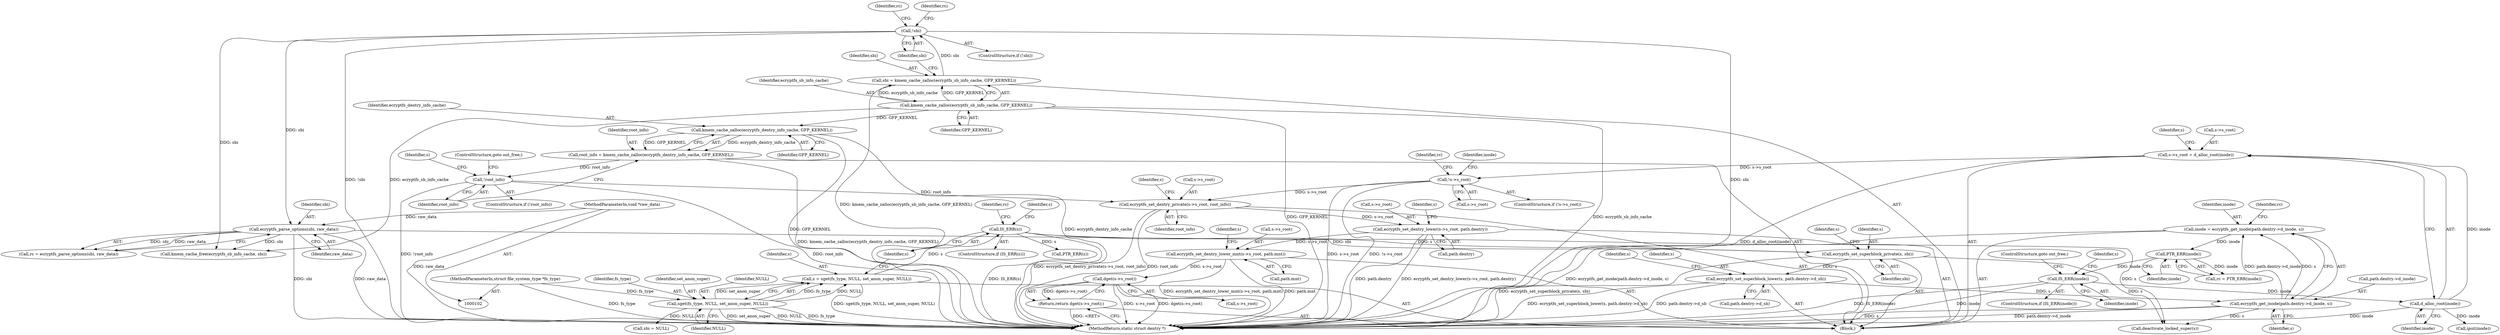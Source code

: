 digraph "1_linux_764355487ea220fdc2faf128d577d7f679b91f97@API" {
"1000327" [label="(Call,ecryptfs_set_dentry_lower(s->s_root, path.dentry))"];
"1000322" [label="(Call,ecryptfs_set_dentry_private(s->s_root, root_info))"];
"1000297" [label="(Call,!s->s_root)"];
"1000290" [label="(Call,s->s_root = d_alloc_root(inode))"];
"1000294" [label="(Call,d_alloc_root(inode))"];
"1000287" [label="(Call,IS_ERR(inode))"];
"1000284" [label="(Call,PTR_ERR(inode))"];
"1000273" [label="(Call,inode = ecryptfs_get_inode(path.dentry->d_inode, s))"];
"1000275" [label="(Call,ecryptfs_get_inode(path.dentry->d_inode, s))"];
"1000239" [label="(Call,ecryptfs_set_superblock_lower(s, path.dentry->d_sb))"];
"1000177" [label="(Call,ecryptfs_set_superblock_private(s, sbi))"];
"1000152" [label="(Call,IS_ERR(s))"];
"1000144" [label="(Call,s = sget(fs_type, NULL, set_anon_super, NULL))"];
"1000146" [label="(Call,sget(fs_type, NULL, set_anon_super, NULL))"];
"1000103" [label="(MethodParameterIn,struct file_system_type *fs_type)"];
"1000134" [label="(Call,ecryptfs_parse_options(sbi, raw_data))"];
"1000124" [label="(Call,!sbi)"];
"1000118" [label="(Call,sbi = kmem_cache_zalloc(ecryptfs_sb_info_cache, GFP_KERNEL))"];
"1000120" [label="(Call,kmem_cache_zalloc(ecryptfs_sb_info_cache, GFP_KERNEL))"];
"1000106" [label="(MethodParameterIn,void *raw_data)"];
"1000319" [label="(Call,!root_info)"];
"1000313" [label="(Call,root_info = kmem_cache_zalloc(ecryptfs_dentry_info_cache, GFP_KERNEL))"];
"1000315" [label="(Call,kmem_cache_zalloc(ecryptfs_dentry_info_cache, GFP_KERNEL))"];
"1000334" [label="(Call,ecryptfs_set_dentry_lower_mnt(s->s_root, path.mnt))"];
"1000347" [label="(Call,dget(s->s_root))"];
"1000346" [label="(Return,return dget(s->s_root);)"];
"1000177" [label="(Call,ecryptfs_set_superblock_private(s, sbi))"];
"1000316" [label="(Identifier,ecryptfs_dentry_info_cache)"];
"1000321" [label="(ControlStructure,goto out_free;)"];
"1000153" [label="(Identifier,s)"];
"1000295" [label="(Identifier,inode)"];
"1000326" [label="(Identifier,root_info)"];
"1000288" [label="(Identifier,inode)"];
"1000240" [label="(Identifier,s)"];
"1000318" [label="(ControlStructure,if (!root_info))"];
"1000285" [label="(Identifier,inode)"];
"1000281" [label="(Identifier,s)"];
"1000145" [label="(Identifier,s)"];
"1000147" [label="(Identifier,fs_type)"];
"1000118" [label="(Call,sbi = kmem_cache_zalloc(ecryptfs_sb_info_cache, GFP_KERNEL))"];
"1000320" [label="(Identifier,root_info)"];
"1000329" [label="(Identifier,s)"];
"1000135" [label="(Identifier,sbi)"];
"1000156" [label="(Identifier,rc)"];
"1000335" [label="(Call,s->s_root)"];
"1000241" [label="(Call,path.dentry->d_sb)"];
"1000151" [label="(ControlStructure,if (IS_ERR(s)))"];
"1000348" [label="(Call,s->s_root)"];
"1000303" [label="(Identifier,inode)"];
"1000299" [label="(Identifier,s)"];
"1000314" [label="(Identifier,root_info)"];
"1000347" [label="(Call,dget(s->s_root))"];
"1000322" [label="(Call,ecryptfs_set_dentry_private(s->s_root, root_info))"];
"1000317" [label="(Identifier,GFP_KERNEL)"];
"1000310" [label="(Identifier,rc)"];
"1000315" [label="(Call,kmem_cache_zalloc(ecryptfs_dentry_info_cache, GFP_KERNEL))"];
"1000324" [label="(Identifier,s)"];
"1000296" [label="(ControlStructure,if (!s->s_root))"];
"1000343" [label="(Identifier,s)"];
"1000338" [label="(Call,path.mnt)"];
"1000273" [label="(Call,inode = ecryptfs_get_inode(path.dentry->d_inode, s))"];
"1000346" [label="(Return,return dget(s->s_root);)"];
"1000128" [label="(Identifier,rc)"];
"1000182" [label="(Identifier,s)"];
"1000336" [label="(Identifier,s)"];
"1000323" [label="(Call,s->s_root)"];
"1000289" [label="(ControlStructure,goto out_free;)"];
"1000119" [label="(Identifier,sbi)"];
"1000284" [label="(Call,PTR_ERR(inode))"];
"1000152" [label="(Call,IS_ERR(s))"];
"1000106" [label="(MethodParameterIn,void *raw_data)"];
"1000292" [label="(Identifier,s)"];
"1000188" [label="(Call,sbi = NULL)"];
"1000302" [label="(Call,iput(inode))"];
"1000162" [label="(Identifier,s)"];
"1000283" [label="(Identifier,rc)"];
"1000367" [label="(Call,kmem_cache_free(ecryptfs_sb_info_cache, sbi))"];
"1000297" [label="(Call,!s->s_root)"];
"1000294" [label="(Call,d_alloc_root(inode))"];
"1000291" [label="(Call,s->s_root)"];
"1000276" [label="(Call,path.dentry->d_inode)"];
"1000146" [label="(Call,sget(fs_type, NULL, set_anon_super, NULL))"];
"1000150" [label="(Identifier,NULL)"];
"1000327" [label="(Call,ecryptfs_set_dentry_lower(s->s_root, path.dentry))"];
"1000121" [label="(Identifier,ecryptfs_sb_info_cache)"];
"1000149" [label="(Identifier,set_anon_super)"];
"1000120" [label="(Call,kmem_cache_zalloc(ecryptfs_sb_info_cache, GFP_KERNEL))"];
"1000157" [label="(Call,PTR_ERR(s))"];
"1000239" [label="(Call,ecryptfs_set_superblock_lower(s, path.dentry->d_sb))"];
"1000275" [label="(Call,ecryptfs_get_inode(path.dentry->d_inode, s))"];
"1000107" [label="(Block,)"];
"1000356" [label="(Call,deactivate_locked_super(s))"];
"1000282" [label="(Call,rc = PTR_ERR(inode))"];
"1000178" [label="(Identifier,s)"];
"1000290" [label="(Call,s->s_root = d_alloc_root(inode))"];
"1000373" [label="(MethodReturn,static struct dentry *)"];
"1000133" [label="(Identifier,rc)"];
"1000132" [label="(Call,rc = ecryptfs_parse_options(sbi, raw_data))"];
"1000334" [label="(Call,ecryptfs_set_dentry_lower_mnt(s->s_root, path.mnt))"];
"1000148" [label="(Identifier,NULL)"];
"1000328" [label="(Call,s->s_root)"];
"1000298" [label="(Call,s->s_root)"];
"1000313" [label="(Call,root_info = kmem_cache_zalloc(ecryptfs_dentry_info_cache, GFP_KERNEL))"];
"1000103" [label="(MethodParameterIn,struct file_system_type *fs_type)"];
"1000144" [label="(Call,s = sget(fs_type, NULL, set_anon_super, NULL))"];
"1000179" [label="(Identifier,sbi)"];
"1000319" [label="(Call,!root_info)"];
"1000125" [label="(Identifier,sbi)"];
"1000331" [label="(Call,path.dentry)"];
"1000274" [label="(Identifier,inode)"];
"1000123" [label="(ControlStructure,if (!sbi))"];
"1000287" [label="(Call,IS_ERR(inode))"];
"1000136" [label="(Identifier,raw_data)"];
"1000124" [label="(Call,!sbi)"];
"1000286" [label="(ControlStructure,if (IS_ERR(inode)))"];
"1000248" [label="(Identifier,s)"];
"1000122" [label="(Identifier,GFP_KERNEL)"];
"1000134" [label="(Call,ecryptfs_parse_options(sbi, raw_data))"];
"1000327" -> "1000107"  [label="AST: "];
"1000327" -> "1000331"  [label="CFG: "];
"1000328" -> "1000327"  [label="AST: "];
"1000331" -> "1000327"  [label="AST: "];
"1000336" -> "1000327"  [label="CFG: "];
"1000327" -> "1000373"  [label="DDG: path.dentry"];
"1000327" -> "1000373"  [label="DDG: ecryptfs_set_dentry_lower(s->s_root, path.dentry)"];
"1000322" -> "1000327"  [label="DDG: s->s_root"];
"1000327" -> "1000334"  [label="DDG: s->s_root"];
"1000322" -> "1000107"  [label="AST: "];
"1000322" -> "1000326"  [label="CFG: "];
"1000323" -> "1000322"  [label="AST: "];
"1000326" -> "1000322"  [label="AST: "];
"1000329" -> "1000322"  [label="CFG: "];
"1000322" -> "1000373"  [label="DDG: root_info"];
"1000322" -> "1000373"  [label="DDG: ecryptfs_set_dentry_private(s->s_root, root_info)"];
"1000297" -> "1000322"  [label="DDG: s->s_root"];
"1000319" -> "1000322"  [label="DDG: root_info"];
"1000297" -> "1000296"  [label="AST: "];
"1000297" -> "1000298"  [label="CFG: "];
"1000298" -> "1000297"  [label="AST: "];
"1000303" -> "1000297"  [label="CFG: "];
"1000310" -> "1000297"  [label="CFG: "];
"1000297" -> "1000373"  [label="DDG: s->s_root"];
"1000297" -> "1000373"  [label="DDG: !s->s_root"];
"1000290" -> "1000297"  [label="DDG: s->s_root"];
"1000290" -> "1000107"  [label="AST: "];
"1000290" -> "1000294"  [label="CFG: "];
"1000291" -> "1000290"  [label="AST: "];
"1000294" -> "1000290"  [label="AST: "];
"1000299" -> "1000290"  [label="CFG: "];
"1000290" -> "1000373"  [label="DDG: d_alloc_root(inode)"];
"1000294" -> "1000290"  [label="DDG: inode"];
"1000294" -> "1000295"  [label="CFG: "];
"1000295" -> "1000294"  [label="AST: "];
"1000294" -> "1000373"  [label="DDG: inode"];
"1000287" -> "1000294"  [label="DDG: inode"];
"1000294" -> "1000302"  [label="DDG: inode"];
"1000287" -> "1000286"  [label="AST: "];
"1000287" -> "1000288"  [label="CFG: "];
"1000288" -> "1000287"  [label="AST: "];
"1000289" -> "1000287"  [label="CFG: "];
"1000292" -> "1000287"  [label="CFG: "];
"1000287" -> "1000373"  [label="DDG: IS_ERR(inode)"];
"1000287" -> "1000373"  [label="DDG: inode"];
"1000284" -> "1000287"  [label="DDG: inode"];
"1000284" -> "1000282"  [label="AST: "];
"1000284" -> "1000285"  [label="CFG: "];
"1000285" -> "1000284"  [label="AST: "];
"1000282" -> "1000284"  [label="CFG: "];
"1000284" -> "1000282"  [label="DDG: inode"];
"1000273" -> "1000284"  [label="DDG: inode"];
"1000273" -> "1000107"  [label="AST: "];
"1000273" -> "1000275"  [label="CFG: "];
"1000274" -> "1000273"  [label="AST: "];
"1000275" -> "1000273"  [label="AST: "];
"1000283" -> "1000273"  [label="CFG: "];
"1000273" -> "1000373"  [label="DDG: ecryptfs_get_inode(path.dentry->d_inode, s)"];
"1000275" -> "1000273"  [label="DDG: path.dentry->d_inode"];
"1000275" -> "1000273"  [label="DDG: s"];
"1000275" -> "1000281"  [label="CFG: "];
"1000276" -> "1000275"  [label="AST: "];
"1000281" -> "1000275"  [label="AST: "];
"1000275" -> "1000373"  [label="DDG: path.dentry->d_inode"];
"1000275" -> "1000373"  [label="DDG: s"];
"1000239" -> "1000275"  [label="DDG: s"];
"1000275" -> "1000356"  [label="DDG: s"];
"1000239" -> "1000107"  [label="AST: "];
"1000239" -> "1000241"  [label="CFG: "];
"1000240" -> "1000239"  [label="AST: "];
"1000241" -> "1000239"  [label="AST: "];
"1000248" -> "1000239"  [label="CFG: "];
"1000239" -> "1000373"  [label="DDG: ecryptfs_set_superblock_lower(s, path.dentry->d_sb)"];
"1000239" -> "1000373"  [label="DDG: path.dentry->d_sb"];
"1000177" -> "1000239"  [label="DDG: s"];
"1000177" -> "1000107"  [label="AST: "];
"1000177" -> "1000179"  [label="CFG: "];
"1000178" -> "1000177"  [label="AST: "];
"1000179" -> "1000177"  [label="AST: "];
"1000182" -> "1000177"  [label="CFG: "];
"1000177" -> "1000373"  [label="DDG: ecryptfs_set_superblock_private(s, sbi)"];
"1000152" -> "1000177"  [label="DDG: s"];
"1000134" -> "1000177"  [label="DDG: sbi"];
"1000177" -> "1000356"  [label="DDG: s"];
"1000152" -> "1000151"  [label="AST: "];
"1000152" -> "1000153"  [label="CFG: "];
"1000153" -> "1000152"  [label="AST: "];
"1000156" -> "1000152"  [label="CFG: "];
"1000162" -> "1000152"  [label="CFG: "];
"1000152" -> "1000373"  [label="DDG: IS_ERR(s)"];
"1000144" -> "1000152"  [label="DDG: s"];
"1000152" -> "1000157"  [label="DDG: s"];
"1000152" -> "1000356"  [label="DDG: s"];
"1000144" -> "1000107"  [label="AST: "];
"1000144" -> "1000146"  [label="CFG: "];
"1000145" -> "1000144"  [label="AST: "];
"1000146" -> "1000144"  [label="AST: "];
"1000153" -> "1000144"  [label="CFG: "];
"1000144" -> "1000373"  [label="DDG: sget(fs_type, NULL, set_anon_super, NULL)"];
"1000146" -> "1000144"  [label="DDG: fs_type"];
"1000146" -> "1000144"  [label="DDG: NULL"];
"1000146" -> "1000144"  [label="DDG: set_anon_super"];
"1000146" -> "1000150"  [label="CFG: "];
"1000147" -> "1000146"  [label="AST: "];
"1000148" -> "1000146"  [label="AST: "];
"1000149" -> "1000146"  [label="AST: "];
"1000150" -> "1000146"  [label="AST: "];
"1000146" -> "1000373"  [label="DDG: set_anon_super"];
"1000146" -> "1000373"  [label="DDG: NULL"];
"1000146" -> "1000373"  [label="DDG: fs_type"];
"1000103" -> "1000146"  [label="DDG: fs_type"];
"1000146" -> "1000188"  [label="DDG: NULL"];
"1000103" -> "1000102"  [label="AST: "];
"1000103" -> "1000373"  [label="DDG: fs_type"];
"1000134" -> "1000132"  [label="AST: "];
"1000134" -> "1000136"  [label="CFG: "];
"1000135" -> "1000134"  [label="AST: "];
"1000136" -> "1000134"  [label="AST: "];
"1000132" -> "1000134"  [label="CFG: "];
"1000134" -> "1000373"  [label="DDG: sbi"];
"1000134" -> "1000373"  [label="DDG: raw_data"];
"1000134" -> "1000132"  [label="DDG: sbi"];
"1000134" -> "1000132"  [label="DDG: raw_data"];
"1000124" -> "1000134"  [label="DDG: sbi"];
"1000106" -> "1000134"  [label="DDG: raw_data"];
"1000134" -> "1000367"  [label="DDG: sbi"];
"1000124" -> "1000123"  [label="AST: "];
"1000124" -> "1000125"  [label="CFG: "];
"1000125" -> "1000124"  [label="AST: "];
"1000128" -> "1000124"  [label="CFG: "];
"1000133" -> "1000124"  [label="CFG: "];
"1000124" -> "1000373"  [label="DDG: sbi"];
"1000124" -> "1000373"  [label="DDG: !sbi"];
"1000118" -> "1000124"  [label="DDG: sbi"];
"1000124" -> "1000367"  [label="DDG: sbi"];
"1000118" -> "1000107"  [label="AST: "];
"1000118" -> "1000120"  [label="CFG: "];
"1000119" -> "1000118"  [label="AST: "];
"1000120" -> "1000118"  [label="AST: "];
"1000125" -> "1000118"  [label="CFG: "];
"1000118" -> "1000373"  [label="DDG: kmem_cache_zalloc(ecryptfs_sb_info_cache, GFP_KERNEL)"];
"1000120" -> "1000118"  [label="DDG: ecryptfs_sb_info_cache"];
"1000120" -> "1000118"  [label="DDG: GFP_KERNEL"];
"1000120" -> "1000122"  [label="CFG: "];
"1000121" -> "1000120"  [label="AST: "];
"1000122" -> "1000120"  [label="AST: "];
"1000120" -> "1000373"  [label="DDG: ecryptfs_sb_info_cache"];
"1000120" -> "1000373"  [label="DDG: GFP_KERNEL"];
"1000120" -> "1000315"  [label="DDG: GFP_KERNEL"];
"1000120" -> "1000367"  [label="DDG: ecryptfs_sb_info_cache"];
"1000106" -> "1000102"  [label="AST: "];
"1000106" -> "1000373"  [label="DDG: raw_data"];
"1000319" -> "1000318"  [label="AST: "];
"1000319" -> "1000320"  [label="CFG: "];
"1000320" -> "1000319"  [label="AST: "];
"1000321" -> "1000319"  [label="CFG: "];
"1000324" -> "1000319"  [label="CFG: "];
"1000319" -> "1000373"  [label="DDG: !root_info"];
"1000319" -> "1000373"  [label="DDG: root_info"];
"1000313" -> "1000319"  [label="DDG: root_info"];
"1000313" -> "1000107"  [label="AST: "];
"1000313" -> "1000315"  [label="CFG: "];
"1000314" -> "1000313"  [label="AST: "];
"1000315" -> "1000313"  [label="AST: "];
"1000320" -> "1000313"  [label="CFG: "];
"1000313" -> "1000373"  [label="DDG: kmem_cache_zalloc(ecryptfs_dentry_info_cache, GFP_KERNEL)"];
"1000315" -> "1000313"  [label="DDG: ecryptfs_dentry_info_cache"];
"1000315" -> "1000313"  [label="DDG: GFP_KERNEL"];
"1000315" -> "1000317"  [label="CFG: "];
"1000316" -> "1000315"  [label="AST: "];
"1000317" -> "1000315"  [label="AST: "];
"1000315" -> "1000373"  [label="DDG: ecryptfs_dentry_info_cache"];
"1000315" -> "1000373"  [label="DDG: GFP_KERNEL"];
"1000334" -> "1000107"  [label="AST: "];
"1000334" -> "1000338"  [label="CFG: "];
"1000335" -> "1000334"  [label="AST: "];
"1000338" -> "1000334"  [label="AST: "];
"1000343" -> "1000334"  [label="CFG: "];
"1000334" -> "1000373"  [label="DDG: ecryptfs_set_dentry_lower_mnt(s->s_root, path.mnt)"];
"1000334" -> "1000373"  [label="DDG: path.mnt"];
"1000334" -> "1000347"  [label="DDG: s->s_root"];
"1000347" -> "1000346"  [label="AST: "];
"1000347" -> "1000348"  [label="CFG: "];
"1000348" -> "1000347"  [label="AST: "];
"1000346" -> "1000347"  [label="CFG: "];
"1000347" -> "1000373"  [label="DDG: s->s_root"];
"1000347" -> "1000373"  [label="DDG: dget(s->s_root)"];
"1000347" -> "1000346"  [label="DDG: dget(s->s_root)"];
"1000346" -> "1000107"  [label="AST: "];
"1000373" -> "1000346"  [label="CFG: "];
"1000346" -> "1000373"  [label="DDG: <RET>"];
}

